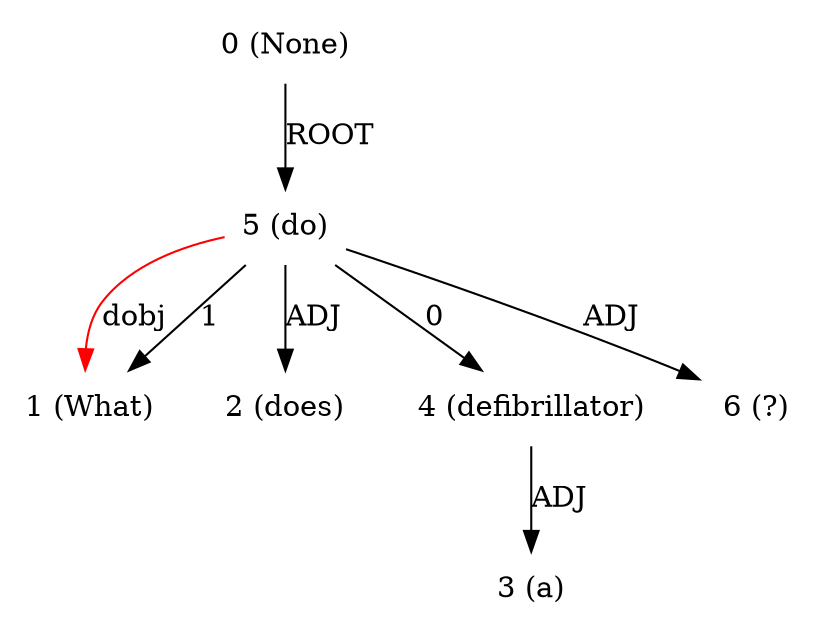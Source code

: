 digraph G{
edge [dir=forward]
node [shape=plaintext]

0 [label="0 (None)"]
0 -> 5 [label="ROOT"]
1 [label="1 (What)"]
5 -> 1 [label="dobj", color="red"]
2 [label="2 (does)"]
3 [label="3 (a)"]
4 [label="4 (defibrillator)"]
4 -> 3 [label="ADJ"]
5 [label="5 (do)"]
5 -> 1 [label="1"]
5 -> 4 [label="0"]
5 -> 2 [label="ADJ"]
5 -> 6 [label="ADJ"]
6 [label="6 (?)"]
}
